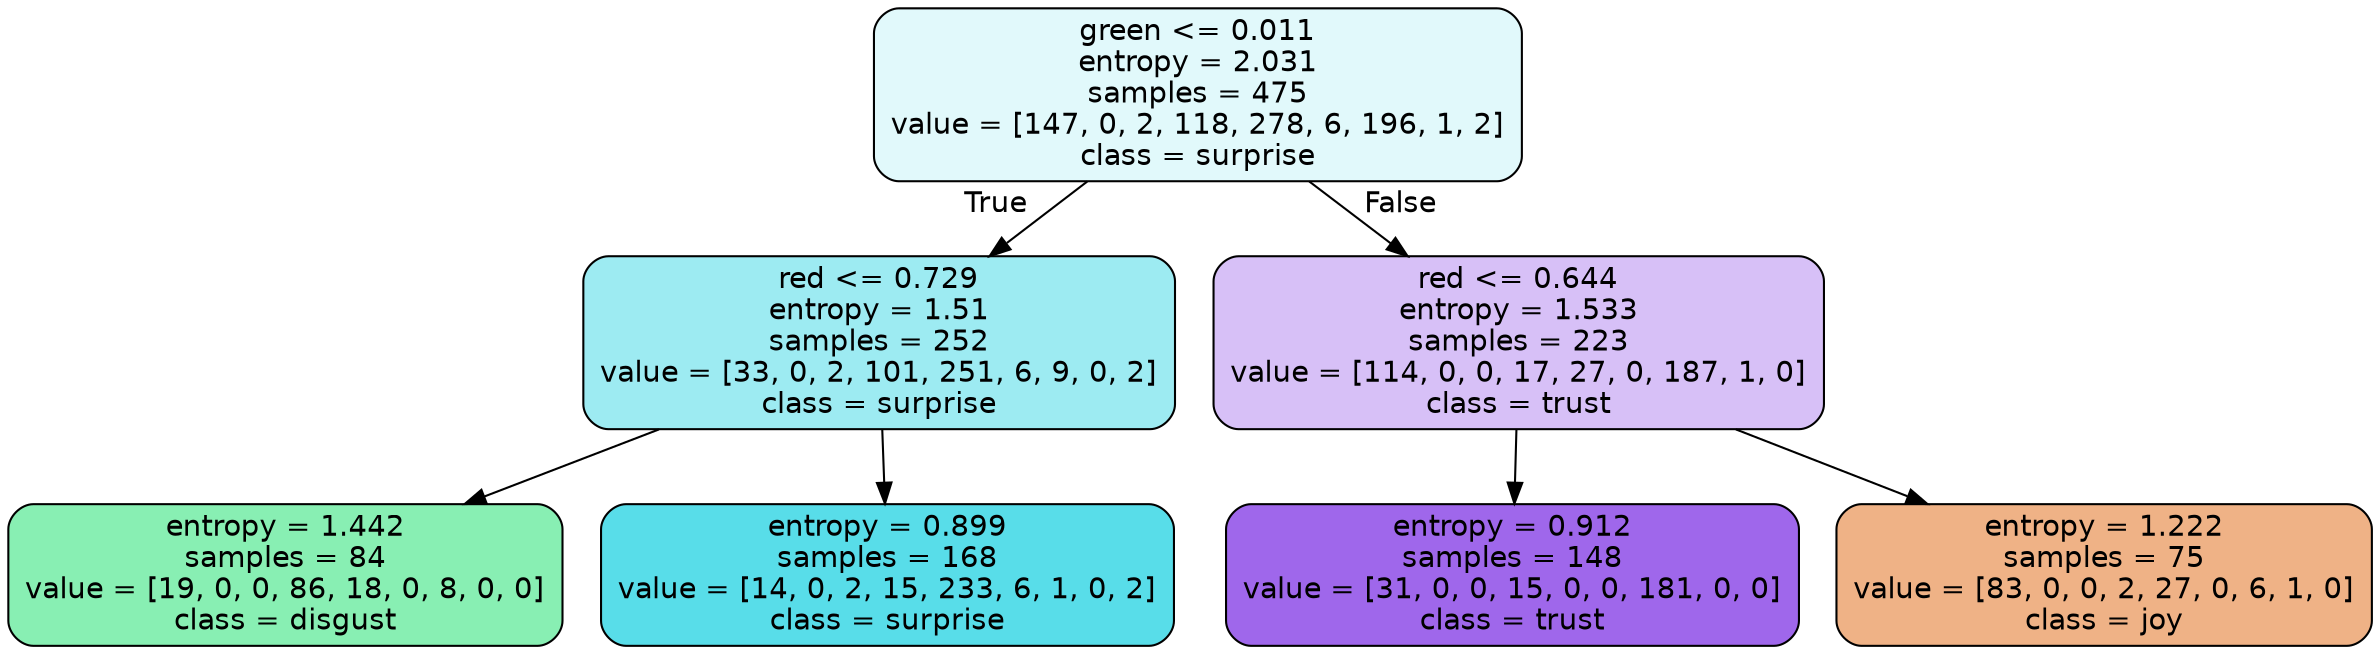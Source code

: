 digraph Tree {
node [shape=box, style="filled, rounded", color="black", fontname=helvetica] ;
edge [fontname=helvetica] ;
0 [label="green <= 0.011\nentropy = 2.031\nsamples = 475\nvalue = [147, 0, 2, 118, 278, 6, 196, 1, 2]\nclass = surprise", fillcolor="#39d7e526"] ;
1 [label="red <= 0.729\nentropy = 1.51\nsamples = 252\nvalue = [33, 0, 2, 101, 251, 6, 9, 0, 2]\nclass = surprise", fillcolor="#39d7e57e"] ;
0 -> 1 [labeldistance=2.5, labelangle=45, headlabel="True"] ;
2 [label="entropy = 1.442\nsamples = 84\nvalue = [19, 0, 0, 86, 18, 0, 8, 0, 0]\nclass = disgust", fillcolor="#39e58199"] ;
1 -> 2 ;
3 [label="entropy = 0.899\nsamples = 168\nvalue = [14, 0, 2, 15, 233, 6, 1, 0, 2]\nclass = surprise", fillcolor="#39d7e5d7"] ;
1 -> 3 ;
4 [label="red <= 0.644\nentropy = 1.533\nsamples = 223\nvalue = [114, 0, 0, 17, 27, 0, 187, 1, 0]\nclass = trust", fillcolor="#8139e550"] ;
0 -> 4 [labeldistance=2.5, labelangle=-45, headlabel="False"] ;
5 [label="entropy = 0.912\nsamples = 148\nvalue = [31, 0, 0, 15, 0, 0, 181, 0, 0]\nclass = trust", fillcolor="#8139e5c3"] ;
4 -> 5 ;
6 [label="entropy = 1.222\nsamples = 75\nvalue = [83, 0, 0, 2, 27, 0, 6, 1, 0]\nclass = joy", fillcolor="#e581399b"] ;
4 -> 6 ;
}